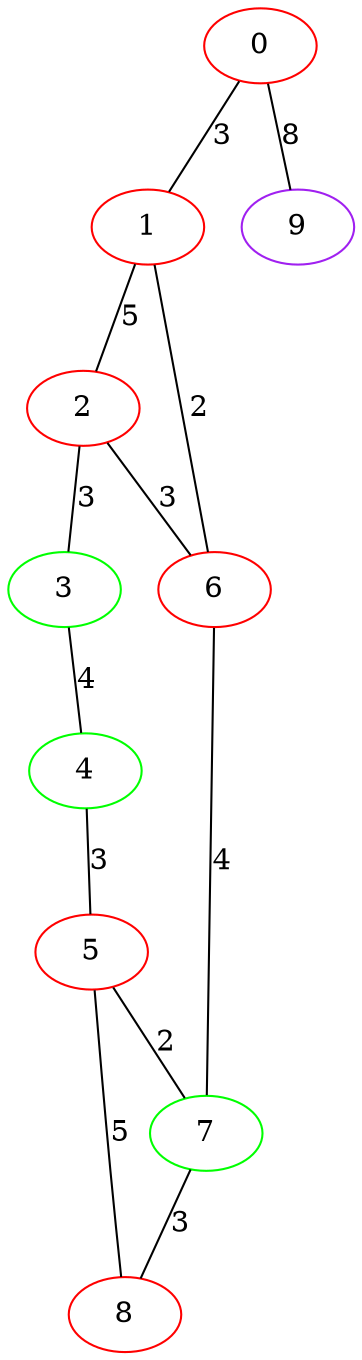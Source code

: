 graph "" {
0 [color=red, weight=1];
1 [color=red, weight=1];
2 [color=red, weight=1];
3 [color=green, weight=2];
4 [color=green, weight=2];
5 [color=red, weight=1];
6 [color=red, weight=1];
7 [color=green, weight=2];
8 [color=red, weight=1];
9 [color=purple, weight=4];
0 -- 1  [key=0, label=3];
0 -- 9  [key=0, label=8];
1 -- 2  [key=0, label=5];
1 -- 6  [key=0, label=2];
2 -- 3  [key=0, label=3];
2 -- 6  [key=0, label=3];
3 -- 4  [key=0, label=4];
4 -- 5  [key=0, label=3];
5 -- 8  [key=0, label=5];
5 -- 7  [key=0, label=2];
6 -- 7  [key=0, label=4];
7 -- 8  [key=0, label=3];
}
